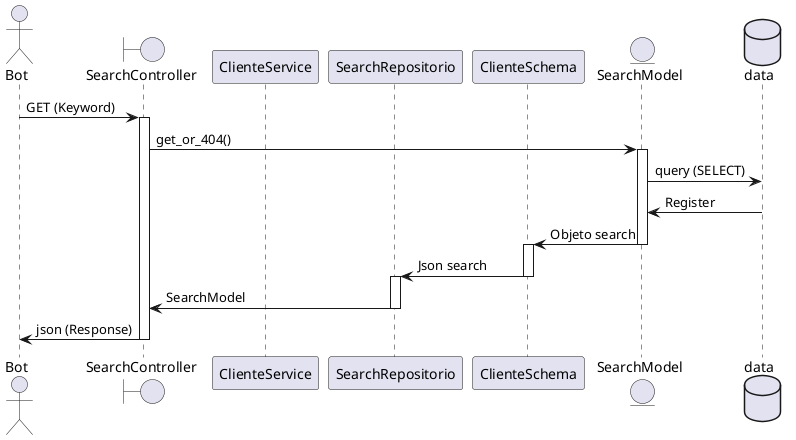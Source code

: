 @startuml

actor Bot
boundary SearchController
participant ClienteService
participant SearchRepositorio
participant ClienteSchema
entity SearchModel
database data

Bot -> SearchController: GET (Keyword)
activate SearchController
SearchController -> SearchModel: get_or_404()
activate SearchModel
SearchModel -> data: query (SELECT)
SearchModel <- data: Register
ClienteSchema <- SearchModel: Objeto search
deactivate SearchModel
activate ClienteSchema
SearchRepositorio <- ClienteSchema: Json search
deactivate ClienteSchema
activate SearchRepositorio
SearchController <- SearchRepositorio: SearchModel
deactivate SearchRepositorio
Bot <- SearchController: json (Response)
deactivate SearchController

@enduml
